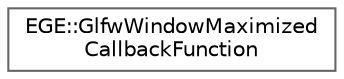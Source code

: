 digraph "Graphical Class Hierarchy"
{
 // LATEX_PDF_SIZE
  bgcolor="transparent";
  edge [fontname=Helvetica,fontsize=10,labelfontname=Helvetica,labelfontsize=10];
  node [fontname=Helvetica,fontsize=10,shape=box,height=0.2,width=0.4];
  rankdir="LR";
  Node0 [id="Node000000",label="EGE::GlfwWindowMaximized\lCallbackFunction",height=0.2,width=0.4,color="grey40", fillcolor="white", style="filled",URL="$classEGE_1_1GlfwWindowMaximizedCallbackFunction.html",tooltip="Represents a singleton callback function for handling key events in a GLFW window."];
}
